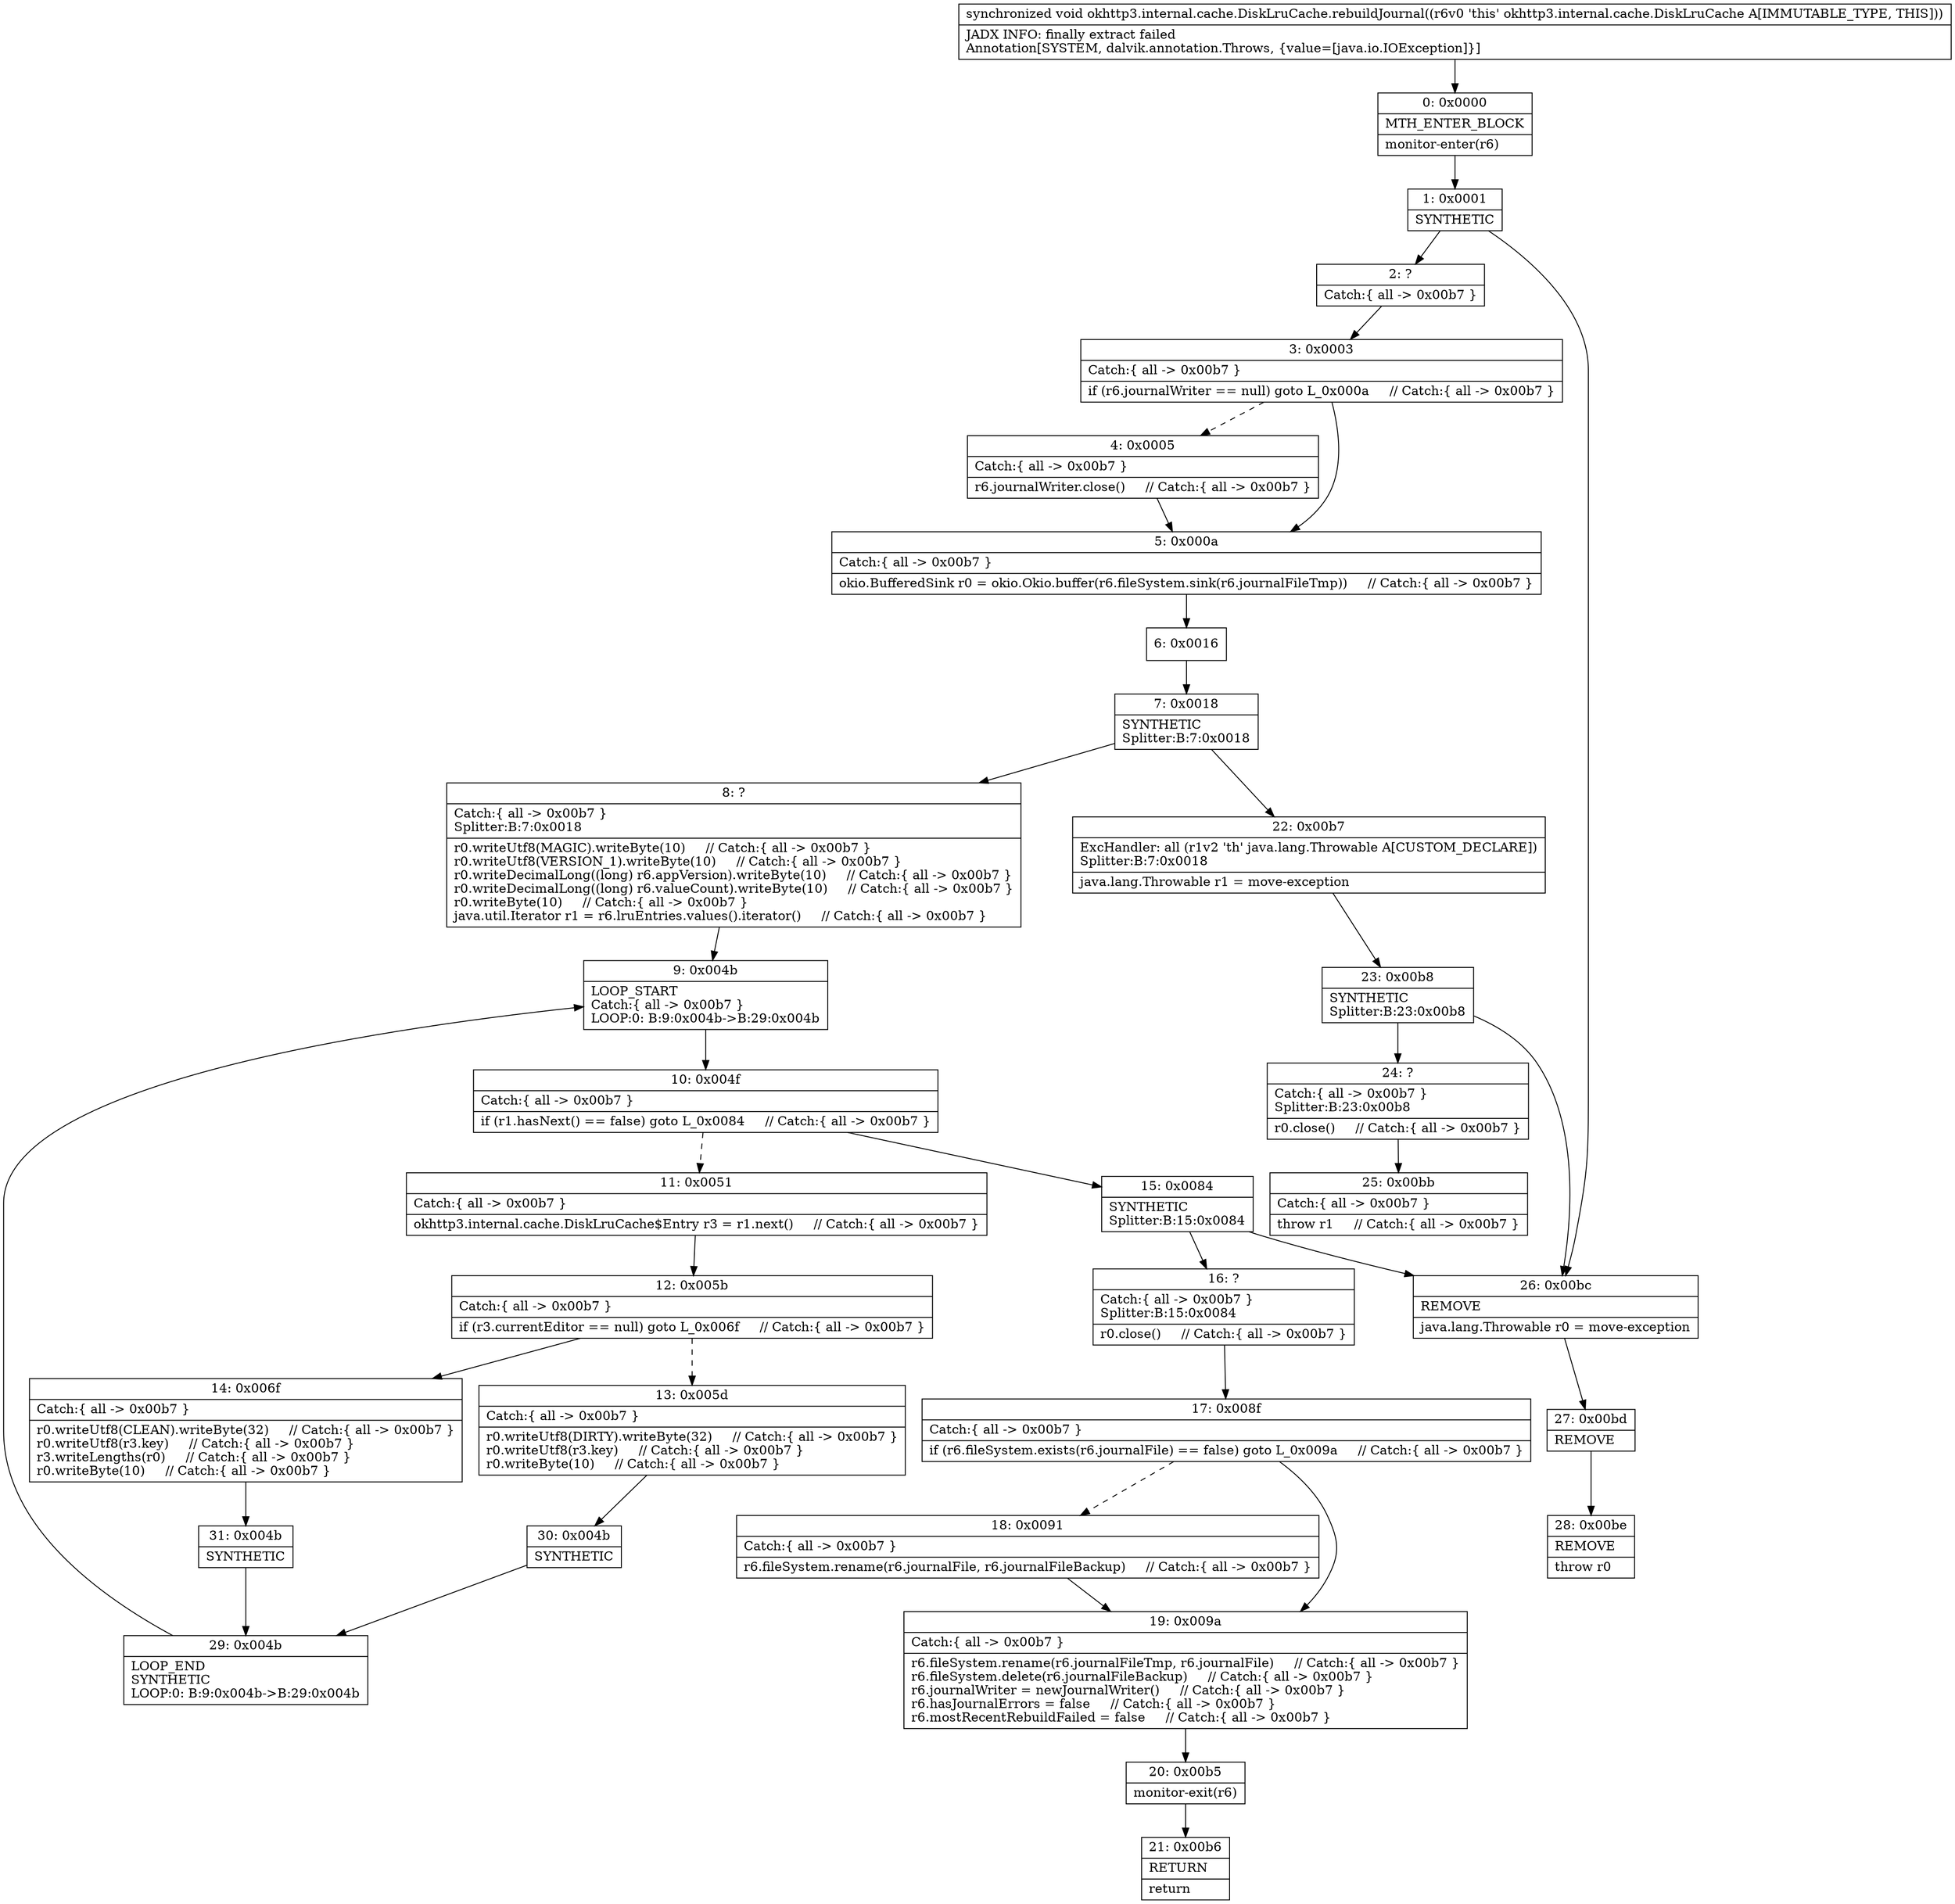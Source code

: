 digraph "CFG forokhttp3.internal.cache.DiskLruCache.rebuildJournal()V" {
Node_0 [shape=record,label="{0\:\ 0x0000|MTH_ENTER_BLOCK\l|monitor\-enter(r6)\l}"];
Node_1 [shape=record,label="{1\:\ 0x0001|SYNTHETIC\l}"];
Node_2 [shape=record,label="{2\:\ ?|Catch:\{ all \-\> 0x00b7 \}\l}"];
Node_3 [shape=record,label="{3\:\ 0x0003|Catch:\{ all \-\> 0x00b7 \}\l|if (r6.journalWriter == null) goto L_0x000a     \/\/ Catch:\{ all \-\> 0x00b7 \}\l}"];
Node_4 [shape=record,label="{4\:\ 0x0005|Catch:\{ all \-\> 0x00b7 \}\l|r6.journalWriter.close()     \/\/ Catch:\{ all \-\> 0x00b7 \}\l}"];
Node_5 [shape=record,label="{5\:\ 0x000a|Catch:\{ all \-\> 0x00b7 \}\l|okio.BufferedSink r0 = okio.Okio.buffer(r6.fileSystem.sink(r6.journalFileTmp))     \/\/ Catch:\{ all \-\> 0x00b7 \}\l}"];
Node_6 [shape=record,label="{6\:\ 0x0016}"];
Node_7 [shape=record,label="{7\:\ 0x0018|SYNTHETIC\lSplitter:B:7:0x0018\l}"];
Node_8 [shape=record,label="{8\:\ ?|Catch:\{ all \-\> 0x00b7 \}\lSplitter:B:7:0x0018\l|r0.writeUtf8(MAGIC).writeByte(10)     \/\/ Catch:\{ all \-\> 0x00b7 \}\lr0.writeUtf8(VERSION_1).writeByte(10)     \/\/ Catch:\{ all \-\> 0x00b7 \}\lr0.writeDecimalLong((long) r6.appVersion).writeByte(10)     \/\/ Catch:\{ all \-\> 0x00b7 \}\lr0.writeDecimalLong((long) r6.valueCount).writeByte(10)     \/\/ Catch:\{ all \-\> 0x00b7 \}\lr0.writeByte(10)     \/\/ Catch:\{ all \-\> 0x00b7 \}\ljava.util.Iterator r1 = r6.lruEntries.values().iterator()     \/\/ Catch:\{ all \-\> 0x00b7 \}\l}"];
Node_9 [shape=record,label="{9\:\ 0x004b|LOOP_START\lCatch:\{ all \-\> 0x00b7 \}\lLOOP:0: B:9:0x004b\-\>B:29:0x004b\l}"];
Node_10 [shape=record,label="{10\:\ 0x004f|Catch:\{ all \-\> 0x00b7 \}\l|if (r1.hasNext() == false) goto L_0x0084     \/\/ Catch:\{ all \-\> 0x00b7 \}\l}"];
Node_11 [shape=record,label="{11\:\ 0x0051|Catch:\{ all \-\> 0x00b7 \}\l|okhttp3.internal.cache.DiskLruCache$Entry r3 = r1.next()     \/\/ Catch:\{ all \-\> 0x00b7 \}\l}"];
Node_12 [shape=record,label="{12\:\ 0x005b|Catch:\{ all \-\> 0x00b7 \}\l|if (r3.currentEditor == null) goto L_0x006f     \/\/ Catch:\{ all \-\> 0x00b7 \}\l}"];
Node_13 [shape=record,label="{13\:\ 0x005d|Catch:\{ all \-\> 0x00b7 \}\l|r0.writeUtf8(DIRTY).writeByte(32)     \/\/ Catch:\{ all \-\> 0x00b7 \}\lr0.writeUtf8(r3.key)     \/\/ Catch:\{ all \-\> 0x00b7 \}\lr0.writeByte(10)     \/\/ Catch:\{ all \-\> 0x00b7 \}\l}"];
Node_14 [shape=record,label="{14\:\ 0x006f|Catch:\{ all \-\> 0x00b7 \}\l|r0.writeUtf8(CLEAN).writeByte(32)     \/\/ Catch:\{ all \-\> 0x00b7 \}\lr0.writeUtf8(r3.key)     \/\/ Catch:\{ all \-\> 0x00b7 \}\lr3.writeLengths(r0)     \/\/ Catch:\{ all \-\> 0x00b7 \}\lr0.writeByte(10)     \/\/ Catch:\{ all \-\> 0x00b7 \}\l}"];
Node_15 [shape=record,label="{15\:\ 0x0084|SYNTHETIC\lSplitter:B:15:0x0084\l}"];
Node_16 [shape=record,label="{16\:\ ?|Catch:\{ all \-\> 0x00b7 \}\lSplitter:B:15:0x0084\l|r0.close()     \/\/ Catch:\{ all \-\> 0x00b7 \}\l}"];
Node_17 [shape=record,label="{17\:\ 0x008f|Catch:\{ all \-\> 0x00b7 \}\l|if (r6.fileSystem.exists(r6.journalFile) == false) goto L_0x009a     \/\/ Catch:\{ all \-\> 0x00b7 \}\l}"];
Node_18 [shape=record,label="{18\:\ 0x0091|Catch:\{ all \-\> 0x00b7 \}\l|r6.fileSystem.rename(r6.journalFile, r6.journalFileBackup)     \/\/ Catch:\{ all \-\> 0x00b7 \}\l}"];
Node_19 [shape=record,label="{19\:\ 0x009a|Catch:\{ all \-\> 0x00b7 \}\l|r6.fileSystem.rename(r6.journalFileTmp, r6.journalFile)     \/\/ Catch:\{ all \-\> 0x00b7 \}\lr6.fileSystem.delete(r6.journalFileBackup)     \/\/ Catch:\{ all \-\> 0x00b7 \}\lr6.journalWriter = newJournalWriter()     \/\/ Catch:\{ all \-\> 0x00b7 \}\lr6.hasJournalErrors = false     \/\/ Catch:\{ all \-\> 0x00b7 \}\lr6.mostRecentRebuildFailed = false     \/\/ Catch:\{ all \-\> 0x00b7 \}\l}"];
Node_20 [shape=record,label="{20\:\ 0x00b5|monitor\-exit(r6)\l}"];
Node_21 [shape=record,label="{21\:\ 0x00b6|RETURN\l|return\l}"];
Node_22 [shape=record,label="{22\:\ 0x00b7|ExcHandler: all (r1v2 'th' java.lang.Throwable A[CUSTOM_DECLARE])\lSplitter:B:7:0x0018\l|java.lang.Throwable r1 = move\-exception\l}"];
Node_23 [shape=record,label="{23\:\ 0x00b8|SYNTHETIC\lSplitter:B:23:0x00b8\l}"];
Node_24 [shape=record,label="{24\:\ ?|Catch:\{ all \-\> 0x00b7 \}\lSplitter:B:23:0x00b8\l|r0.close()     \/\/ Catch:\{ all \-\> 0x00b7 \}\l}"];
Node_25 [shape=record,label="{25\:\ 0x00bb|Catch:\{ all \-\> 0x00b7 \}\l|throw r1     \/\/ Catch:\{ all \-\> 0x00b7 \}\l}"];
Node_26 [shape=record,label="{26\:\ 0x00bc|REMOVE\l|java.lang.Throwable r0 = move\-exception\l}"];
Node_27 [shape=record,label="{27\:\ 0x00bd|REMOVE\l}"];
Node_28 [shape=record,label="{28\:\ 0x00be|REMOVE\l|throw r0\l}"];
Node_29 [shape=record,label="{29\:\ 0x004b|LOOP_END\lSYNTHETIC\lLOOP:0: B:9:0x004b\-\>B:29:0x004b\l}"];
Node_30 [shape=record,label="{30\:\ 0x004b|SYNTHETIC\l}"];
Node_31 [shape=record,label="{31\:\ 0x004b|SYNTHETIC\l}"];
MethodNode[shape=record,label="{synchronized void okhttp3.internal.cache.DiskLruCache.rebuildJournal((r6v0 'this' okhttp3.internal.cache.DiskLruCache A[IMMUTABLE_TYPE, THIS]))  | JADX INFO: finally extract failed\lAnnotation[SYSTEM, dalvik.annotation.Throws, \{value=[java.io.IOException]\}]\l}"];
MethodNode -> Node_0;
Node_0 -> Node_1;
Node_1 -> Node_2;
Node_1 -> Node_26;
Node_2 -> Node_3;
Node_3 -> Node_4[style=dashed];
Node_3 -> Node_5;
Node_4 -> Node_5;
Node_5 -> Node_6;
Node_6 -> Node_7;
Node_7 -> Node_8;
Node_7 -> Node_22;
Node_8 -> Node_9;
Node_9 -> Node_10;
Node_10 -> Node_11[style=dashed];
Node_10 -> Node_15;
Node_11 -> Node_12;
Node_12 -> Node_13[style=dashed];
Node_12 -> Node_14;
Node_13 -> Node_30;
Node_14 -> Node_31;
Node_15 -> Node_16;
Node_15 -> Node_26;
Node_16 -> Node_17;
Node_17 -> Node_18[style=dashed];
Node_17 -> Node_19;
Node_18 -> Node_19;
Node_19 -> Node_20;
Node_20 -> Node_21;
Node_22 -> Node_23;
Node_23 -> Node_24;
Node_23 -> Node_26;
Node_24 -> Node_25;
Node_26 -> Node_27;
Node_27 -> Node_28;
Node_29 -> Node_9;
Node_30 -> Node_29;
Node_31 -> Node_29;
}

